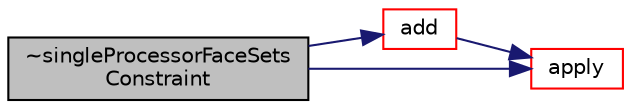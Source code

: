 digraph "~singleProcessorFaceSetsConstraint"
{
  bgcolor="transparent";
  edge [fontname="Helvetica",fontsize="10",labelfontname="Helvetica",labelfontsize="10"];
  node [fontname="Helvetica",fontsize="10",shape=record];
  rankdir="LR";
  Node1 [label="~singleProcessorFaceSets\lConstraint",height=0.2,width=0.4,color="black", fillcolor="grey75", style="filled", fontcolor="black"];
  Node1 -> Node2 [color="midnightblue",fontsize="10",style="solid",fontname="Helvetica"];
  Node2 [label="add",height=0.2,width=0.4,color="red",URL="$a02400.html#a1c674f5008f6f337a4ac47f4640f9deb",tooltip="Add my constraints to list of constraints. "];
  Node2 -> Node3 [color="midnightblue",fontsize="10",style="solid",fontname="Helvetica"];
  Node3 [label="apply",height=0.2,width=0.4,color="red",URL="$a02400.html#a1e8a14d422f43fe0ab48812e8ddee931",tooltip="Apply any additional post-decomposition constraints. "];
  Node1 -> Node3 [color="midnightblue",fontsize="10",style="solid",fontname="Helvetica"];
}

